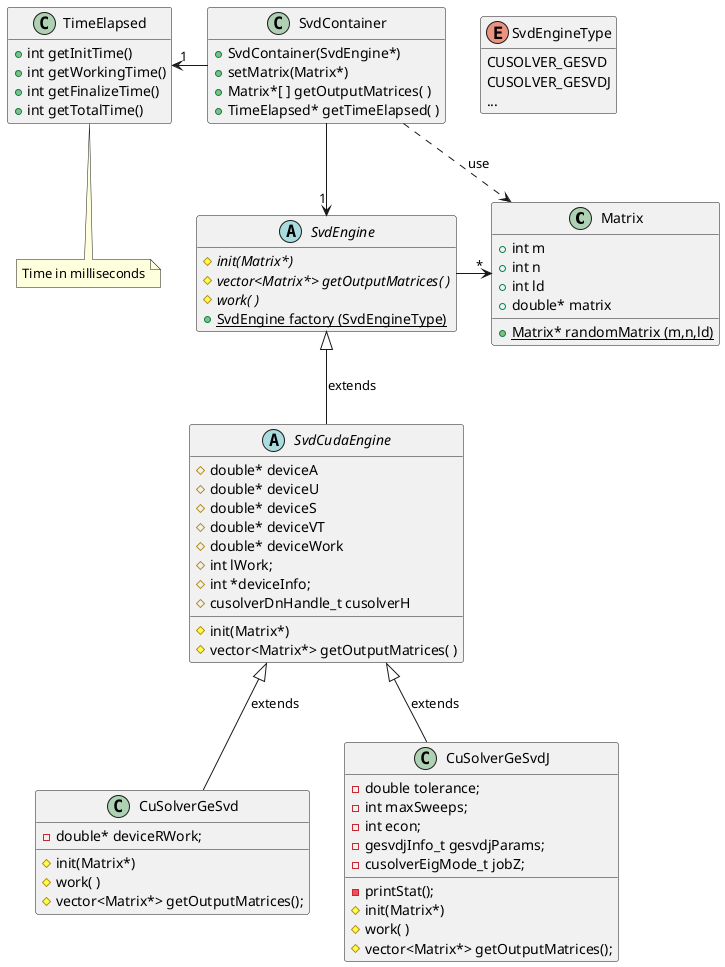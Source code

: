 @startuml diagrammaSVD

class Matrix{
    + int m
    + int n
    + int ld
    + double* matrix
    {static} + Matrix* randomMatrix (m,n,ld)

}

abstract class SvdEngine{
    
    {abstract} # init(Matrix*)
    {abstract} # vector<Matrix*> getOutputMatrices( )
    {abstract} # work( )
    {static} + SvdEngine factory (SvdEngineType)
}

abstract class SvdCudaEngine{

    # double* deviceA
    # double* deviceU
    # double* deviceS
    # double* deviceVT
    # double* deviceWork
    # int lWork;
    # int *deviceInfo;
    # cusolverDnHandle_t cusolverH
    

    #  init(Matrix*)
    #  vector<Matrix*> getOutputMatrices( )
}

enum SvdEngineType{
        CUSOLVER_GESVD
        CUSOLVER_GESVDJ
        ...
}

class CuSolverGeSvd{

    - double* deviceRWork;

    # init(Matrix*)
    # work( )
    # vector<Matrix*> getOutputMatrices();
}

class CuSolverGeSvdJ{

    - double tolerance;
    - int maxSweeps;
    - int econ;
    - gesvdjInfo_t gesvdjParams;
    - cusolverEigMode_t jobZ;

    - printStat();
    # init(Matrix*)
    # work( )
    # vector<Matrix*> getOutputMatrices();
}


class TimeElapsed{
    + int getInitTime()
    + int getWorkingTime()
    + int getFinalizeTime()
    + int getTotalTime()
}

note bottom: Time in milliseconds

class SvdContainer{
    + SvdContainer(SvdEngine*)
    + setMatrix(Matrix*)
    + Matrix*[ ] getOutputMatrices( )
    + TimeElapsed* getTimeElapsed( )
}

SvdContainer ..>  Matrix : use
SvdContainer --> "1" SvdEngine
TimeElapsed "1" <- SvdContainer
SvdEngine -> "*" Matrix
SvdEngine <|-- SvdCudaEngine : extends
SvdCudaEngine <|-- CuSolverGeSvdJ : extends
SvdCudaEngine <|-- CuSolverGeSvd : extends

hide SvdEngine fields
hide TimeElapsed fields
hide SvdContainer fields
hide SvdEngineType methods

@enduml